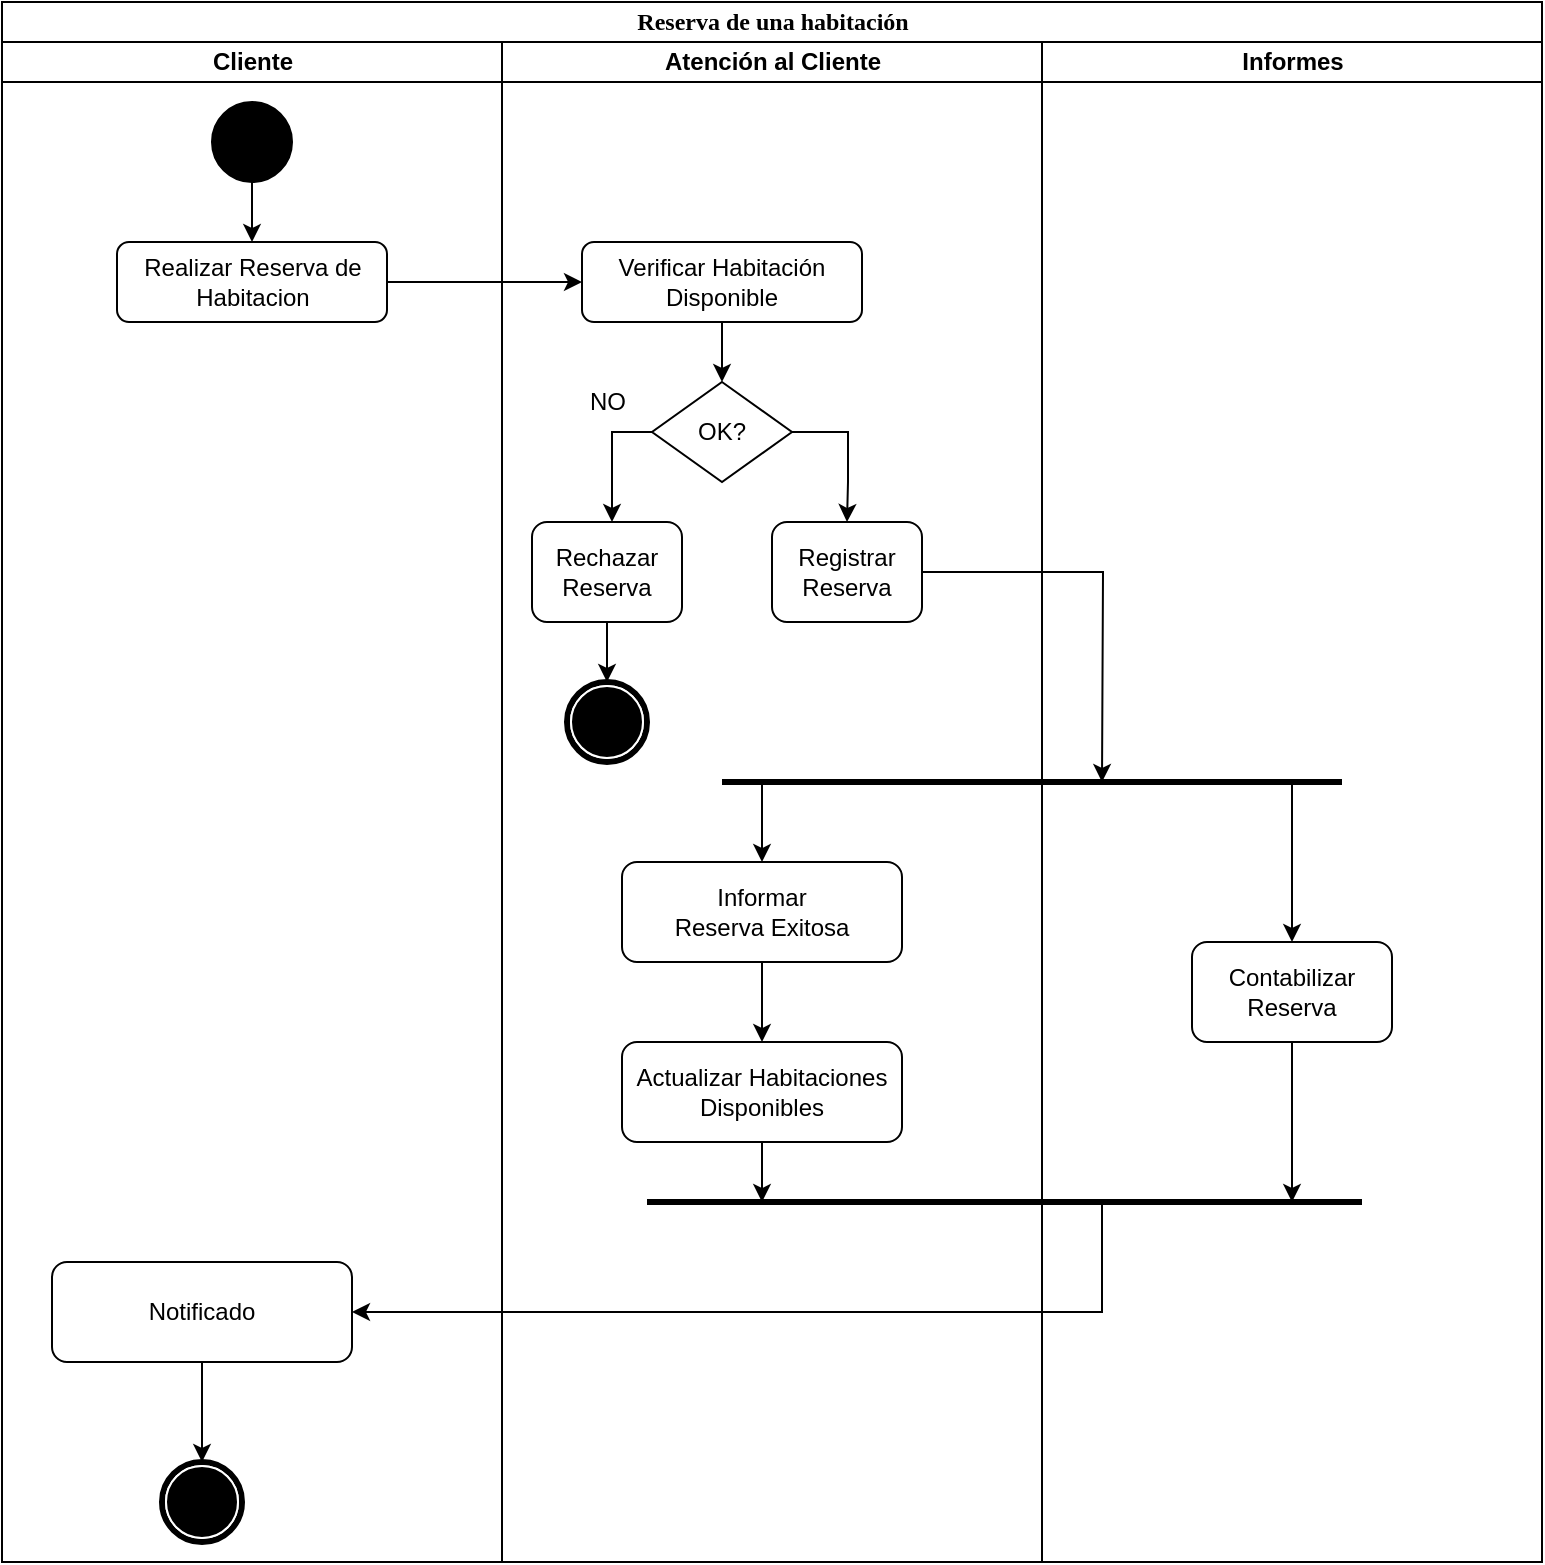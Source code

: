 <mxfile version="13.11.0" type="device"><diagram name="Page-1" id="0783ab3e-0a74-02c8-0abd-f7b4e66b4bec"><mxGraphModel dx="1635" dy="817" grid="1" gridSize="10" guides="1" tooltips="1" connect="1" arrows="1" fold="1" page="1" pageScale="1" pageWidth="850" pageHeight="1100" background="#ffffff" math="0" shadow="0"><root><mxCell id="0"/><mxCell id="1" parent="0"/><mxCell id="1c1d494c118603dd-1" value="Reserva de una habitación" style="swimlane;html=1;childLayout=stackLayout;startSize=20;rounded=0;shadow=0;comic=0;labelBackgroundColor=none;strokeWidth=1;fontFamily=Verdana;fontSize=12;align=center;" parent="1" vertex="1"><mxGeometry x="40" y="20" width="770" height="780" as="geometry"/></mxCell><mxCell id="1c1d494c118603dd-2" value="Cliente" style="swimlane;html=1;startSize=20;" parent="1c1d494c118603dd-1" vertex="1"><mxGeometry y="20" width="250" height="760" as="geometry"/></mxCell><mxCell id="2zzkFZsk_sCRR002mCVe-37" style="edgeStyle=orthogonalEdgeStyle;rounded=0;orthogonalLoop=1;jettySize=auto;html=1;" parent="1c1d494c118603dd-2" source="2zzkFZsk_sCRR002mCVe-31" target="2zzkFZsk_sCRR002mCVe-32" edge="1"><mxGeometry relative="1" as="geometry"/></mxCell><mxCell id="2zzkFZsk_sCRR002mCVe-31" value="" style="ellipse;whiteSpace=wrap;html=1;rounded=0;shadow=0;comic=0;labelBackgroundColor=none;strokeWidth=1;fillColor=#000000;fontFamily=Verdana;fontSize=12;align=center;" parent="1c1d494c118603dd-2" vertex="1"><mxGeometry x="105" y="30" width="40" height="40" as="geometry"/></mxCell><mxCell id="2zzkFZsk_sCRR002mCVe-32" value="Realizar Reserva de Habitacion" style="rounded=1;whiteSpace=wrap;html=1;" parent="1c1d494c118603dd-2" vertex="1"><mxGeometry x="57.5" y="100" width="135" height="40" as="geometry"/></mxCell><mxCell id="n5FwJekR3DEJh5s3bXno-1" value="Notificado" style="rounded=1;whiteSpace=wrap;html=1;" vertex="1" parent="1c1d494c118603dd-2"><mxGeometry x="25" y="610" width="150" height="50" as="geometry"/></mxCell><mxCell id="pj8j6jSSh4q__wNMu6Me-3" style="edgeStyle=orthogonalEdgeStyle;rounded=0;orthogonalLoop=1;jettySize=auto;html=1;startArrow=none;startFill=0;endArrow=classic;endFill=1;strokeWidth=1;exitX=0.5;exitY=1;exitDx=0;exitDy=0;entryX=0.5;entryY=0;entryDx=0;entryDy=0;" parent="1c1d494c118603dd-2" source="n5FwJekR3DEJh5s3bXno-1" edge="1" target="pj8j6jSSh4q__wNMu6Me-4"><mxGeometry relative="1" as="geometry"><mxPoint x="100" y="720.0" as="targetPoint"/><mxPoint x="100" y="670" as="sourcePoint"/></mxGeometry></mxCell><mxCell id="pj8j6jSSh4q__wNMu6Me-4" value="" style="shape=mxgraph.bpmn.shape;html=1;verticalLabelPosition=bottom;labelBackgroundColor=#ffffff;verticalAlign=top;perimeter=ellipsePerimeter;outline=end;symbol=terminate;rounded=0;shadow=0;comic=0;strokeWidth=1;fontFamily=Verdana;fontSize=12;align=center;" parent="1c1d494c118603dd-2" vertex="1"><mxGeometry x="80" y="710" width="40" height="40" as="geometry"/></mxCell><mxCell id="1c1d494c118603dd-3" value="Atención al Cliente" style="swimlane;html=1;startSize=20;" parent="1c1d494c118603dd-1" vertex="1"><mxGeometry x="250" y="20" width="270" height="760" as="geometry"/></mxCell><mxCell id="2zzkFZsk_sCRR002mCVe-44" value="" style="shape=mxgraph.bpmn.shape;html=1;verticalLabelPosition=bottom;labelBackgroundColor=#ffffff;verticalAlign=top;perimeter=ellipsePerimeter;outline=end;symbol=terminate;rounded=0;shadow=0;comic=0;strokeWidth=1;fontFamily=Verdana;fontSize=12;align=center;" parent="1c1d494c118603dd-3" vertex="1"><mxGeometry x="32.5" y="320" width="40" height="40" as="geometry"/></mxCell><mxCell id="2zzkFZsk_sCRR002mCVe-45" style="edgeStyle=orthogonalEdgeStyle;rounded=0;orthogonalLoop=1;jettySize=auto;html=1;entryX=0.5;entryY=0;entryDx=0;entryDy=0;" parent="1c1d494c118603dd-3" source="2zzkFZsk_sCRR002mCVe-40" target="2zzkFZsk_sCRR002mCVe-44" edge="1"><mxGeometry relative="1" as="geometry"/></mxCell><mxCell id="2zzkFZsk_sCRR002mCVe-40" value="Rechazar&lt;br&gt;Reserva" style="rounded=1;whiteSpace=wrap;html=1;" parent="1c1d494c118603dd-3" vertex="1"><mxGeometry x="15" y="240" width="75" height="50" as="geometry"/></mxCell><mxCell id="2zzkFZsk_sCRR002mCVe-41" style="edgeStyle=orthogonalEdgeStyle;rounded=0;orthogonalLoop=1;jettySize=auto;html=1;" parent="1c1d494c118603dd-3" source="2zzkFZsk_sCRR002mCVe-38" edge="1"><mxGeometry relative="1" as="geometry"><mxPoint x="55" y="240" as="targetPoint"/><Array as="points"><mxPoint x="55" y="195"/><mxPoint x="55" y="240"/></Array></mxGeometry></mxCell><mxCell id="2zzkFZsk_sCRR002mCVe-42" value="&lt;br&gt;" style="edgeLabel;html=1;align=center;verticalAlign=middle;resizable=0;points=[];" parent="2zzkFZsk_sCRR002mCVe-41" vertex="1" connectable="0"><mxGeometry x="-0.434" y="4" relative="1" as="geometry"><mxPoint as="offset"/></mxGeometry></mxCell><mxCell id="2zzkFZsk_sCRR002mCVe-47" style="edgeStyle=orthogonalEdgeStyle;rounded=0;orthogonalLoop=1;jettySize=auto;html=1;entryX=0.5;entryY=0;entryDx=0;entryDy=0;" parent="1c1d494c118603dd-3" source="2zzkFZsk_sCRR002mCVe-38" target="2zzkFZsk_sCRR002mCVe-46" edge="1"><mxGeometry relative="1" as="geometry"><Array as="points"><mxPoint x="173" y="195"/><mxPoint x="173" y="220"/></Array></mxGeometry></mxCell><mxCell id="2zzkFZsk_sCRR002mCVe-38" value="OK?" style="rhombus;whiteSpace=wrap;html=1;" parent="1c1d494c118603dd-3" vertex="1"><mxGeometry x="75" y="170" width="70" height="50" as="geometry"/></mxCell><mxCell id="2zzkFZsk_sCRR002mCVe-39" style="edgeStyle=orthogonalEdgeStyle;rounded=0;orthogonalLoop=1;jettySize=auto;html=1;" parent="1c1d494c118603dd-3" source="2zzkFZsk_sCRR002mCVe-34" target="2zzkFZsk_sCRR002mCVe-38" edge="1"><mxGeometry relative="1" as="geometry"/></mxCell><mxCell id="2zzkFZsk_sCRR002mCVe-34" value="Verificar Habitación Disponible" style="rounded=1;whiteSpace=wrap;html=1;" parent="1c1d494c118603dd-3" vertex="1"><mxGeometry x="40" y="100" width="140" height="40" as="geometry"/></mxCell><mxCell id="2zzkFZsk_sCRR002mCVe-43" value="NO" style="text;html=1;strokeColor=none;fillColor=none;align=center;verticalAlign=middle;whiteSpace=wrap;rounded=0;" parent="1c1d494c118603dd-3" vertex="1"><mxGeometry x="33" y="170" width="40" height="20" as="geometry"/></mxCell><mxCell id="2zzkFZsk_sCRR002mCVe-67" value="Informar&lt;br&gt;Reserva Exitosa" style="rounded=1;whiteSpace=wrap;html=1;" parent="1c1d494c118603dd-3" vertex="1"><mxGeometry x="60" y="410" width="140" height="50" as="geometry"/></mxCell><mxCell id="2zzkFZsk_sCRR002mCVe-46" value="Registrar&lt;br&gt;Reserva" style="rounded=1;whiteSpace=wrap;html=1;" parent="1c1d494c118603dd-3" vertex="1"><mxGeometry x="135" y="240" width="75" height="50" as="geometry"/></mxCell><mxCell id="n5FwJekR3DEJh5s3bXno-2" value="Actualizar Habitaciones&lt;br&gt;Disponibles" style="rounded=1;whiteSpace=wrap;html=1;" vertex="1" parent="1c1d494c118603dd-3"><mxGeometry x="60" y="500" width="140" height="50" as="geometry"/></mxCell><mxCell id="2zzkFZsk_sCRR002mCVe-90" value="" style="endArrow=none;html=1;strokeWidth=3;" parent="1c1d494c118603dd-3" edge="1"><mxGeometry width="50" height="50" relative="1" as="geometry"><mxPoint x="72.5" y="580" as="sourcePoint"/><mxPoint x="430" y="580" as="targetPoint"/></mxGeometry></mxCell><mxCell id="2zzkFZsk_sCRR002mCVe-75" value="" style="endArrow=none;html=1;strokeWidth=3;" parent="1c1d494c118603dd-3" edge="1"><mxGeometry width="50" height="50" relative="1" as="geometry"><mxPoint x="110" y="370" as="sourcePoint"/><mxPoint x="420" y="370" as="targetPoint"/></mxGeometry></mxCell><mxCell id="1c1d494c118603dd-4" value="Informes" style="swimlane;html=1;startSize=20;" parent="1c1d494c118603dd-1" vertex="1"><mxGeometry x="520" y="20" width="250" height="760" as="geometry"/></mxCell><mxCell id="2zzkFZsk_sCRR002mCVe-49" value="Contabilizar&lt;br&gt;Reserva" style="rounded=1;whiteSpace=wrap;html=1;" parent="1c1d494c118603dd-4" vertex="1"><mxGeometry x="75" y="450" width="100" height="50" as="geometry"/></mxCell><mxCell id="pj8j6jSSh4q__wNMu6Me-2" style="edgeStyle=orthogonalEdgeStyle;rounded=0;orthogonalLoop=1;jettySize=auto;html=1;startArrow=classic;startFill=1;endArrow=none;endFill=0;strokeWidth=1;exitX=1;exitY=0.5;exitDx=0;exitDy=0;" parent="1c1d494c118603dd-4" source="n5FwJekR3DEJh5s3bXno-1" edge="1"><mxGeometry relative="1" as="geometry"><mxPoint x="30" y="580" as="targetPoint"/><mxPoint x="125" y="610" as="sourcePoint"/><Array as="points"><mxPoint x="30" y="635"/></Array></mxGeometry></mxCell><mxCell id="2zzkFZsk_sCRR002mCVe-36" value="" style="endArrow=classic;html=1;exitX=1;exitY=0.5;exitDx=0;exitDy=0;entryX=0;entryY=0.5;entryDx=0;entryDy=0;" parent="1c1d494c118603dd-1" source="2zzkFZsk_sCRR002mCVe-32" target="2zzkFZsk_sCRR002mCVe-34" edge="1"><mxGeometry width="50" height="50" relative="1" as="geometry"><mxPoint x="310" y="310" as="sourcePoint"/><mxPoint x="360" y="260" as="targetPoint"/></mxGeometry></mxCell><mxCell id="2zzkFZsk_sCRR002mCVe-73" style="edgeStyle=orthogonalEdgeStyle;rounded=0;orthogonalLoop=1;jettySize=auto;html=1;startArrow=none;startFill=0;endArrow=classic;endFill=1;strokeWidth=1;" parent="1c1d494c118603dd-1" source="2zzkFZsk_sCRR002mCVe-46" edge="1"><mxGeometry relative="1" as="geometry"><mxPoint x="550" y="390" as="targetPoint"/></mxGeometry></mxCell><mxCell id="2zzkFZsk_sCRR002mCVe-78" style="edgeStyle=orthogonalEdgeStyle;rounded=0;orthogonalLoop=1;jettySize=auto;html=1;startArrow=none;startFill=0;endArrow=classic;endFill=1;strokeWidth=1;entryX=0.5;entryY=0;entryDx=0;entryDy=0;" parent="1" target="2zzkFZsk_sCRR002mCVe-49" edge="1"><mxGeometry relative="1" as="geometry"><mxPoint x="695" y="440.0" as="targetPoint"/><mxPoint x="685" y="410" as="sourcePoint"/><Array as="points"><mxPoint x="685" y="430"/></Array></mxGeometry></mxCell><mxCell id="2zzkFZsk_sCRR002mCVe-80" style="edgeStyle=orthogonalEdgeStyle;rounded=0;orthogonalLoop=1;jettySize=auto;html=1;startArrow=classic;startFill=1;endArrow=none;endFill=0;strokeWidth=1;" parent="1" source="2zzkFZsk_sCRR002mCVe-67" edge="1"><mxGeometry relative="1" as="geometry"><mxPoint x="420" y="410" as="targetPoint"/></mxGeometry></mxCell><mxCell id="2zzkFZsk_sCRR002mCVe-91" style="edgeStyle=orthogonalEdgeStyle;rounded=0;orthogonalLoop=1;jettySize=auto;html=1;startArrow=none;startFill=0;endArrow=classic;endFill=1;strokeWidth=1;" parent="1" source="2zzkFZsk_sCRR002mCVe-49" edge="1"><mxGeometry relative="1" as="geometry"><mxPoint x="685" y="620" as="targetPoint"/></mxGeometry></mxCell><mxCell id="2zzkFZsk_sCRR002mCVe-92" style="edgeStyle=orthogonalEdgeStyle;rounded=0;orthogonalLoop=1;jettySize=auto;html=1;startArrow=none;startFill=0;endArrow=classic;endFill=1;strokeWidth=1;" parent="1" source="2zzkFZsk_sCRR002mCVe-67" edge="1"><mxGeometry relative="1" as="geometry"><mxPoint x="420" y="540" as="targetPoint"/></mxGeometry></mxCell><mxCell id="n5FwJekR3DEJh5s3bXno-3" style="edgeStyle=orthogonalEdgeStyle;rounded=0;orthogonalLoop=1;jettySize=auto;html=1;startArrow=none;startFill=0;endArrow=classic;endFill=1;strokeWidth=1;exitX=0.5;exitY=1;exitDx=0;exitDy=0;" edge="1" parent="1" source="n5FwJekR3DEJh5s3bXno-2"><mxGeometry relative="1" as="geometry"><mxPoint x="420" y="620" as="targetPoint"/><mxPoint x="430" y="520" as="sourcePoint"/></mxGeometry></mxCell></root></mxGraphModel></diagram></mxfile>